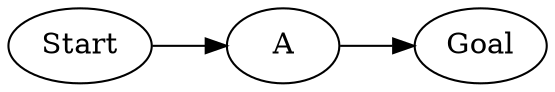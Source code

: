 digraph {
    rankdir=LR

    Start[class="extremity"]
    Goal[class="extremity"]

    A[class="start,goal"]

    Start -> A[class="start,disabled"]
    A -> Goal[class="goal"]
}
